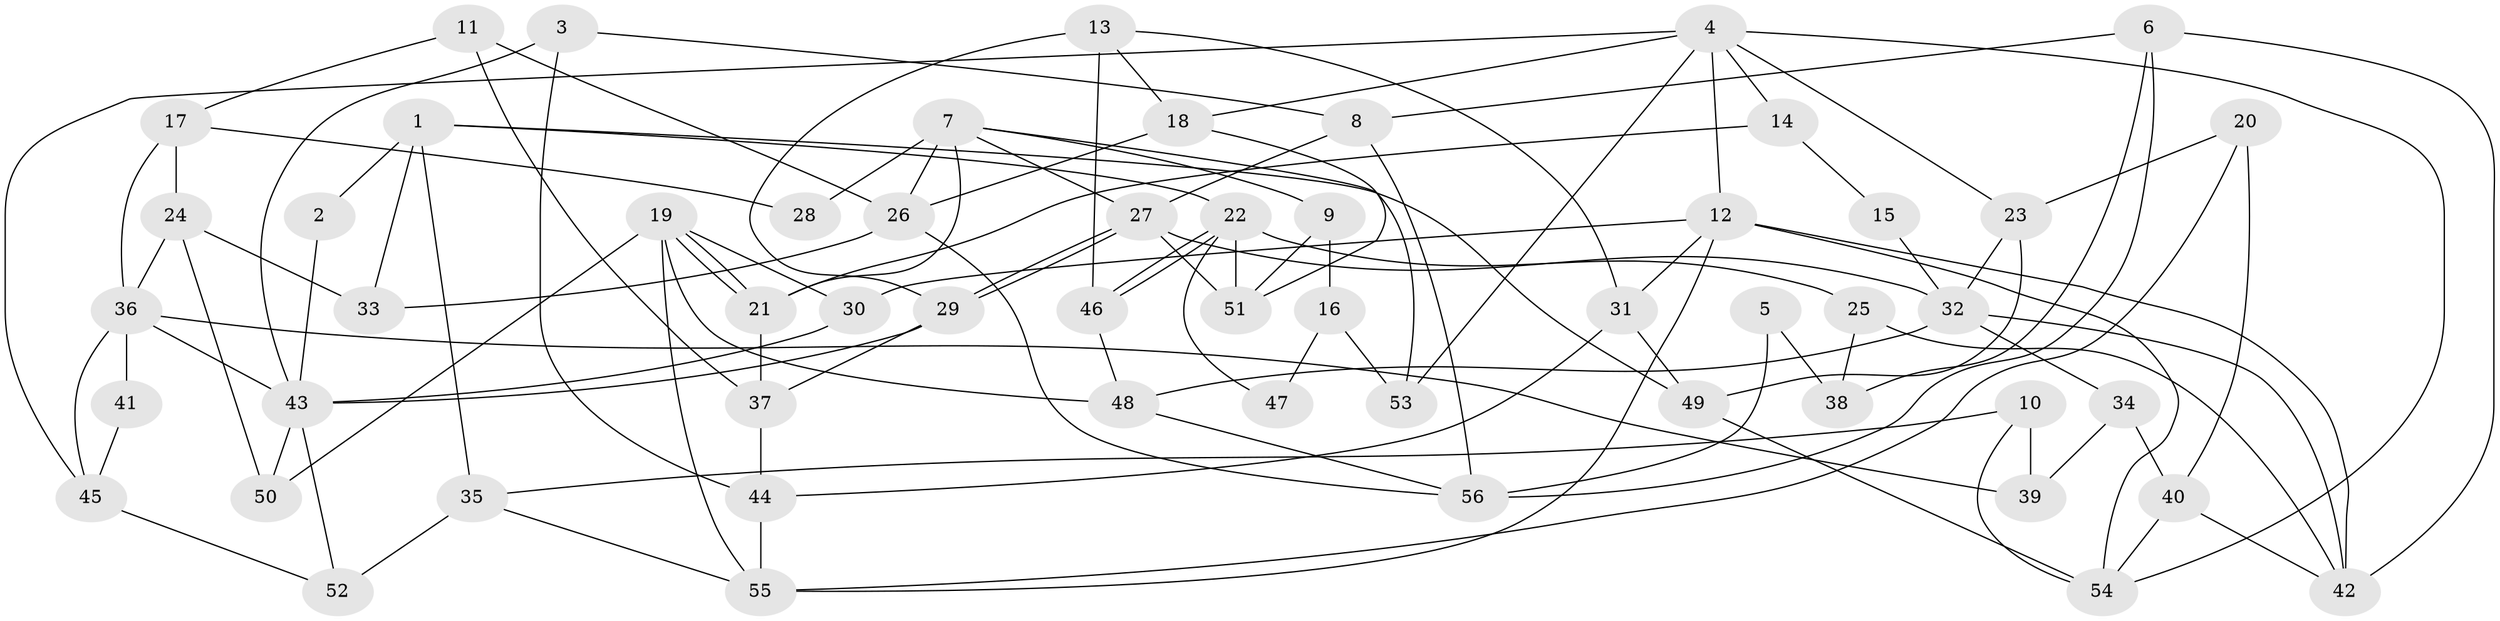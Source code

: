 // Generated by graph-tools (version 1.1) at 2025/36/03/09/25 02:36:24]
// undirected, 56 vertices, 112 edges
graph export_dot {
graph [start="1"]
  node [color=gray90,style=filled];
  1;
  2;
  3;
  4;
  5;
  6;
  7;
  8;
  9;
  10;
  11;
  12;
  13;
  14;
  15;
  16;
  17;
  18;
  19;
  20;
  21;
  22;
  23;
  24;
  25;
  26;
  27;
  28;
  29;
  30;
  31;
  32;
  33;
  34;
  35;
  36;
  37;
  38;
  39;
  40;
  41;
  42;
  43;
  44;
  45;
  46;
  47;
  48;
  49;
  50;
  51;
  52;
  53;
  54;
  55;
  56;
  1 -- 22;
  1 -- 49;
  1 -- 2;
  1 -- 33;
  1 -- 35;
  2 -- 43;
  3 -- 44;
  3 -- 8;
  3 -- 43;
  4 -- 54;
  4 -- 12;
  4 -- 14;
  4 -- 18;
  4 -- 23;
  4 -- 45;
  4 -- 53;
  5 -- 38;
  5 -- 56;
  6 -- 42;
  6 -- 56;
  6 -- 8;
  6 -- 38;
  7 -- 27;
  7 -- 21;
  7 -- 9;
  7 -- 26;
  7 -- 28;
  7 -- 53;
  8 -- 56;
  8 -- 27;
  9 -- 51;
  9 -- 16;
  10 -- 39;
  10 -- 35;
  10 -- 54;
  11 -- 17;
  11 -- 26;
  11 -- 37;
  12 -- 31;
  12 -- 55;
  12 -- 30;
  12 -- 42;
  12 -- 54;
  13 -- 29;
  13 -- 46;
  13 -- 18;
  13 -- 31;
  14 -- 21;
  14 -- 15;
  15 -- 32;
  16 -- 53;
  16 -- 47;
  17 -- 36;
  17 -- 24;
  17 -- 28;
  18 -- 26;
  18 -- 51;
  19 -- 30;
  19 -- 21;
  19 -- 21;
  19 -- 48;
  19 -- 50;
  19 -- 55;
  20 -- 23;
  20 -- 55;
  20 -- 40;
  21 -- 37;
  22 -- 51;
  22 -- 46;
  22 -- 46;
  22 -- 25;
  22 -- 47;
  23 -- 32;
  23 -- 49;
  24 -- 33;
  24 -- 50;
  24 -- 36;
  25 -- 42;
  25 -- 38;
  26 -- 33;
  26 -- 56;
  27 -- 29;
  27 -- 29;
  27 -- 32;
  27 -- 51;
  29 -- 43;
  29 -- 37;
  30 -- 43;
  31 -- 49;
  31 -- 44;
  32 -- 42;
  32 -- 34;
  32 -- 48;
  34 -- 40;
  34 -- 39;
  35 -- 55;
  35 -- 52;
  36 -- 45;
  36 -- 39;
  36 -- 41;
  36 -- 43;
  37 -- 44;
  40 -- 54;
  40 -- 42;
  41 -- 45;
  43 -- 50;
  43 -- 52;
  44 -- 55;
  45 -- 52;
  46 -- 48;
  48 -- 56;
  49 -- 54;
}
